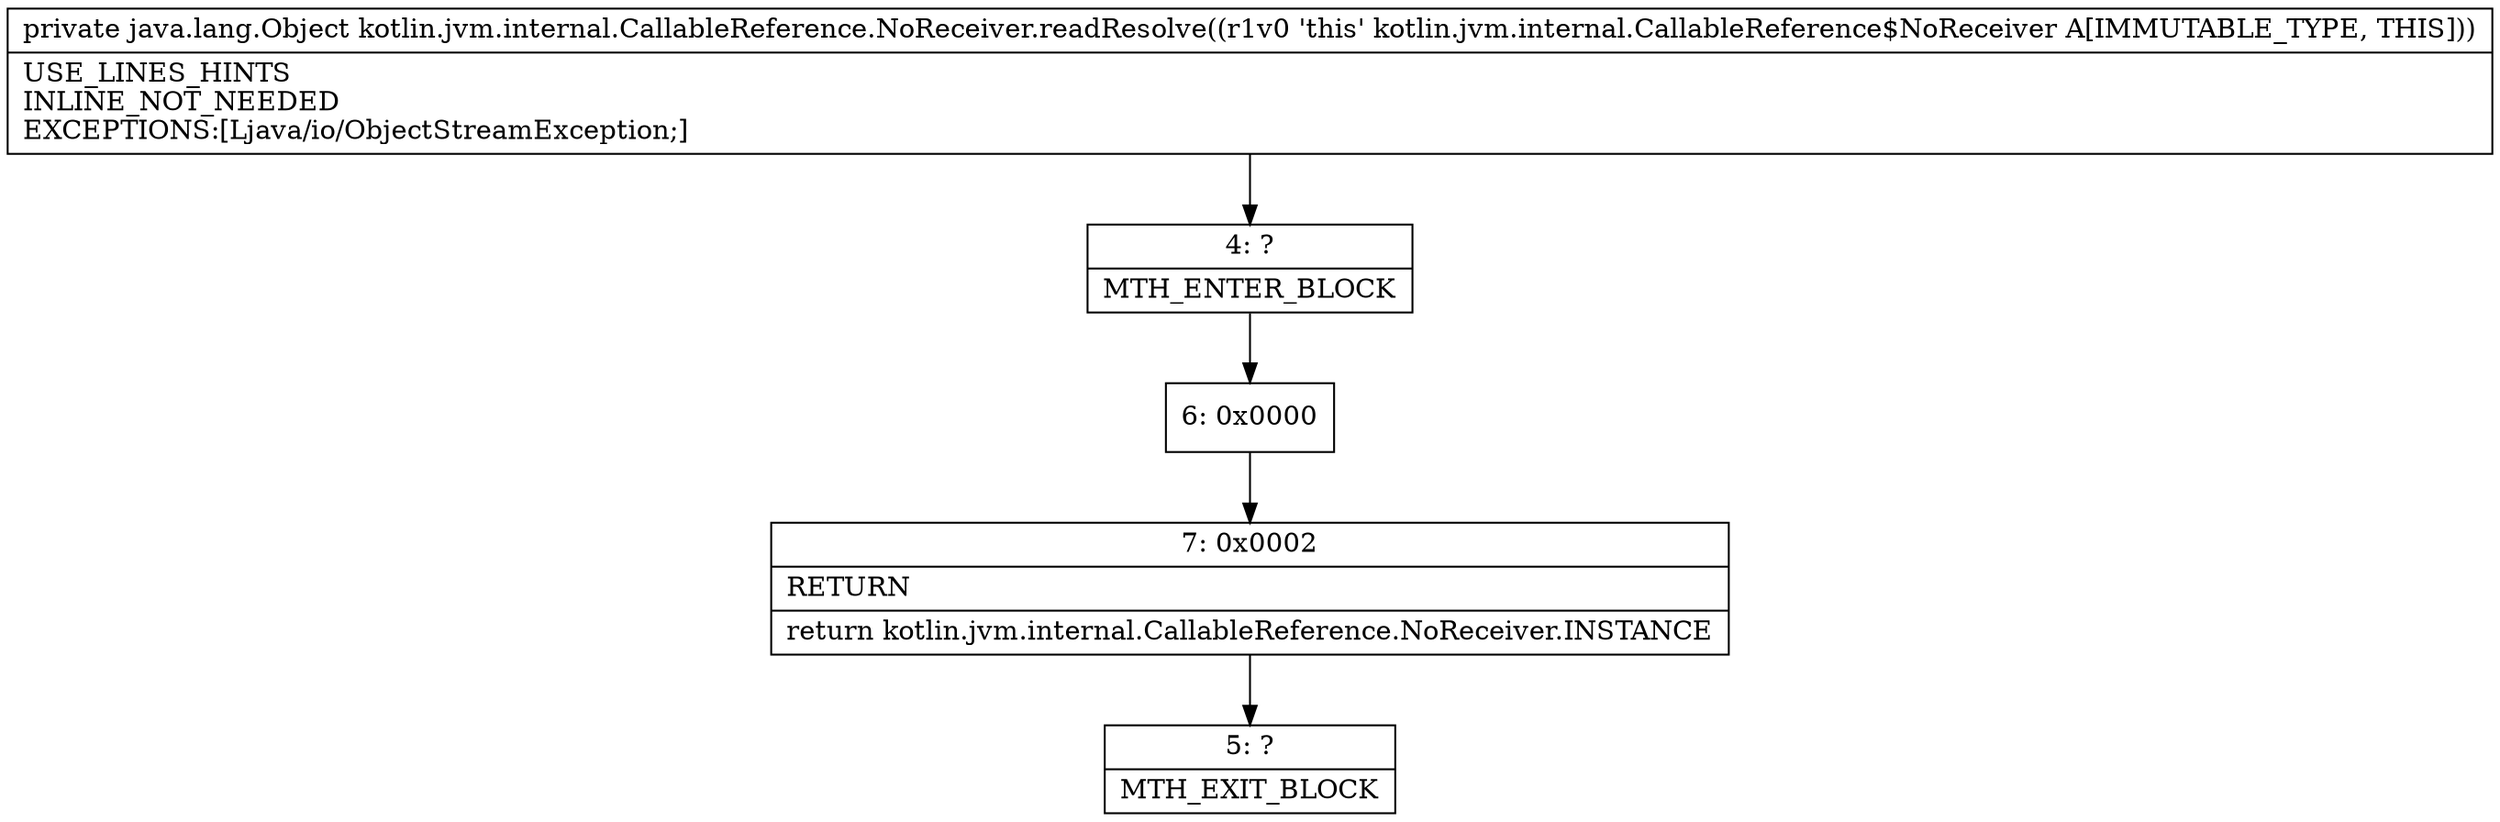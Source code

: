 digraph "CFG forkotlin.jvm.internal.CallableReference.NoReceiver.readResolve()Ljava\/lang\/Object;" {
Node_4 [shape=record,label="{4\:\ ?|MTH_ENTER_BLOCK\l}"];
Node_6 [shape=record,label="{6\:\ 0x0000}"];
Node_7 [shape=record,label="{7\:\ 0x0002|RETURN\l|return kotlin.jvm.internal.CallableReference.NoReceiver.INSTANCE\l}"];
Node_5 [shape=record,label="{5\:\ ?|MTH_EXIT_BLOCK\l}"];
MethodNode[shape=record,label="{private java.lang.Object kotlin.jvm.internal.CallableReference.NoReceiver.readResolve((r1v0 'this' kotlin.jvm.internal.CallableReference$NoReceiver A[IMMUTABLE_TYPE, THIS]))  | USE_LINES_HINTS\lINLINE_NOT_NEEDED\lEXCEPTIONS:[Ljava\/io\/ObjectStreamException;]\l}"];
MethodNode -> Node_4;Node_4 -> Node_6;
Node_6 -> Node_7;
Node_7 -> Node_5;
}

